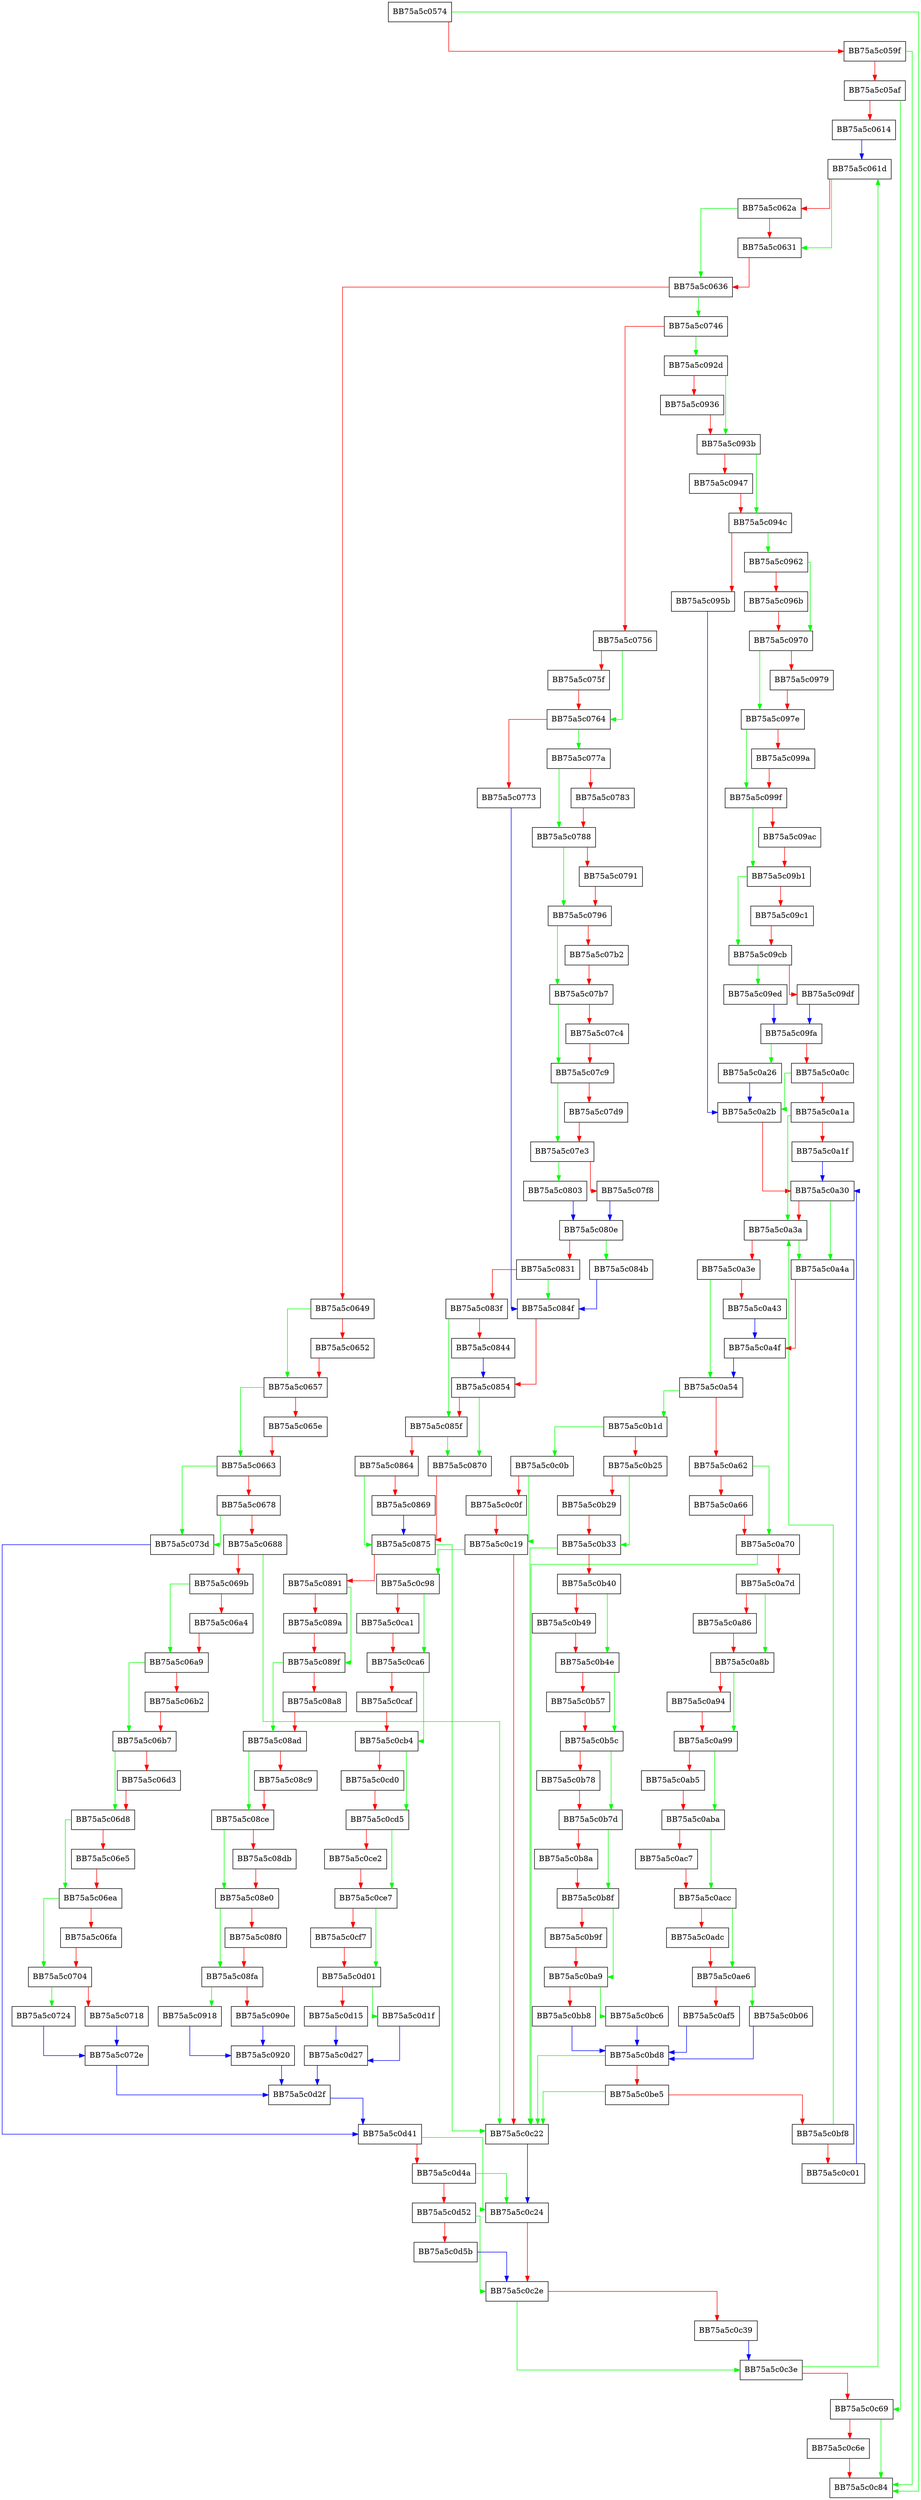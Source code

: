 digraph buildRootCache {
  node [shape="box"];
  graph [splines=ortho];
  BB75a5c0574 -> BB75a5c0c84 [color="green"];
  BB75a5c0574 -> BB75a5c059f [color="red"];
  BB75a5c059f -> BB75a5c0c84 [color="green"];
  BB75a5c059f -> BB75a5c05af [color="red"];
  BB75a5c05af -> BB75a5c0c69 [color="green"];
  BB75a5c05af -> BB75a5c0614 [color="red"];
  BB75a5c0614 -> BB75a5c061d [color="blue"];
  BB75a5c061d -> BB75a5c0631 [color="green"];
  BB75a5c061d -> BB75a5c062a [color="red"];
  BB75a5c062a -> BB75a5c0636 [color="green"];
  BB75a5c062a -> BB75a5c0631 [color="red"];
  BB75a5c0631 -> BB75a5c0636 [color="red"];
  BB75a5c0636 -> BB75a5c0746 [color="green"];
  BB75a5c0636 -> BB75a5c0649 [color="red"];
  BB75a5c0649 -> BB75a5c0657 [color="green"];
  BB75a5c0649 -> BB75a5c0652 [color="red"];
  BB75a5c0652 -> BB75a5c0657 [color="red"];
  BB75a5c0657 -> BB75a5c0663 [color="green"];
  BB75a5c0657 -> BB75a5c065e [color="red"];
  BB75a5c065e -> BB75a5c0663 [color="red"];
  BB75a5c0663 -> BB75a5c073d [color="green"];
  BB75a5c0663 -> BB75a5c0678 [color="red"];
  BB75a5c0678 -> BB75a5c073d [color="green"];
  BB75a5c0678 -> BB75a5c0688 [color="red"];
  BB75a5c0688 -> BB75a5c0c22 [color="green"];
  BB75a5c0688 -> BB75a5c069b [color="red"];
  BB75a5c069b -> BB75a5c06a9 [color="green"];
  BB75a5c069b -> BB75a5c06a4 [color="red"];
  BB75a5c06a4 -> BB75a5c06a9 [color="red"];
  BB75a5c06a9 -> BB75a5c06b7 [color="green"];
  BB75a5c06a9 -> BB75a5c06b2 [color="red"];
  BB75a5c06b2 -> BB75a5c06b7 [color="red"];
  BB75a5c06b7 -> BB75a5c06d8 [color="green"];
  BB75a5c06b7 -> BB75a5c06d3 [color="red"];
  BB75a5c06d3 -> BB75a5c06d8 [color="red"];
  BB75a5c06d8 -> BB75a5c06ea [color="green"];
  BB75a5c06d8 -> BB75a5c06e5 [color="red"];
  BB75a5c06e5 -> BB75a5c06ea [color="red"];
  BB75a5c06ea -> BB75a5c0704 [color="green"];
  BB75a5c06ea -> BB75a5c06fa [color="red"];
  BB75a5c06fa -> BB75a5c0704 [color="red"];
  BB75a5c0704 -> BB75a5c0724 [color="green"];
  BB75a5c0704 -> BB75a5c0718 [color="red"];
  BB75a5c0718 -> BB75a5c072e [color="blue"];
  BB75a5c0724 -> BB75a5c072e [color="blue"];
  BB75a5c072e -> BB75a5c0d2f [color="blue"];
  BB75a5c073d -> BB75a5c0d41 [color="blue"];
  BB75a5c0746 -> BB75a5c092d [color="green"];
  BB75a5c0746 -> BB75a5c0756 [color="red"];
  BB75a5c0756 -> BB75a5c0764 [color="green"];
  BB75a5c0756 -> BB75a5c075f [color="red"];
  BB75a5c075f -> BB75a5c0764 [color="red"];
  BB75a5c0764 -> BB75a5c077a [color="green"];
  BB75a5c0764 -> BB75a5c0773 [color="red"];
  BB75a5c0773 -> BB75a5c084f [color="blue"];
  BB75a5c077a -> BB75a5c0788 [color="green"];
  BB75a5c077a -> BB75a5c0783 [color="red"];
  BB75a5c0783 -> BB75a5c0788 [color="red"];
  BB75a5c0788 -> BB75a5c0796 [color="green"];
  BB75a5c0788 -> BB75a5c0791 [color="red"];
  BB75a5c0791 -> BB75a5c0796 [color="red"];
  BB75a5c0796 -> BB75a5c07b7 [color="green"];
  BB75a5c0796 -> BB75a5c07b2 [color="red"];
  BB75a5c07b2 -> BB75a5c07b7 [color="red"];
  BB75a5c07b7 -> BB75a5c07c9 [color="green"];
  BB75a5c07b7 -> BB75a5c07c4 [color="red"];
  BB75a5c07c4 -> BB75a5c07c9 [color="red"];
  BB75a5c07c9 -> BB75a5c07e3 [color="green"];
  BB75a5c07c9 -> BB75a5c07d9 [color="red"];
  BB75a5c07d9 -> BB75a5c07e3 [color="red"];
  BB75a5c07e3 -> BB75a5c0803 [color="green"];
  BB75a5c07e3 -> BB75a5c07f8 [color="red"];
  BB75a5c07f8 -> BB75a5c080e [color="blue"];
  BB75a5c0803 -> BB75a5c080e [color="blue"];
  BB75a5c080e -> BB75a5c084b [color="green"];
  BB75a5c080e -> BB75a5c0831 [color="red"];
  BB75a5c0831 -> BB75a5c084f [color="green"];
  BB75a5c0831 -> BB75a5c083f [color="red"];
  BB75a5c083f -> BB75a5c085f [color="green"];
  BB75a5c083f -> BB75a5c0844 [color="red"];
  BB75a5c0844 -> BB75a5c0854 [color="blue"];
  BB75a5c084b -> BB75a5c084f [color="blue"];
  BB75a5c084f -> BB75a5c0854 [color="red"];
  BB75a5c0854 -> BB75a5c0870 [color="green"];
  BB75a5c0854 -> BB75a5c085f [color="red"];
  BB75a5c085f -> BB75a5c0870 [color="green"];
  BB75a5c085f -> BB75a5c0864 [color="red"];
  BB75a5c0864 -> BB75a5c0875 [color="green"];
  BB75a5c0864 -> BB75a5c0869 [color="red"];
  BB75a5c0869 -> BB75a5c0875 [color="blue"];
  BB75a5c0870 -> BB75a5c0875 [color="red"];
  BB75a5c0875 -> BB75a5c0c22 [color="green"];
  BB75a5c0875 -> BB75a5c0891 [color="red"];
  BB75a5c0891 -> BB75a5c089f [color="green"];
  BB75a5c0891 -> BB75a5c089a [color="red"];
  BB75a5c089a -> BB75a5c089f [color="red"];
  BB75a5c089f -> BB75a5c08ad [color="green"];
  BB75a5c089f -> BB75a5c08a8 [color="red"];
  BB75a5c08a8 -> BB75a5c08ad [color="red"];
  BB75a5c08ad -> BB75a5c08ce [color="green"];
  BB75a5c08ad -> BB75a5c08c9 [color="red"];
  BB75a5c08c9 -> BB75a5c08ce [color="red"];
  BB75a5c08ce -> BB75a5c08e0 [color="green"];
  BB75a5c08ce -> BB75a5c08db [color="red"];
  BB75a5c08db -> BB75a5c08e0 [color="red"];
  BB75a5c08e0 -> BB75a5c08fa [color="green"];
  BB75a5c08e0 -> BB75a5c08f0 [color="red"];
  BB75a5c08f0 -> BB75a5c08fa [color="red"];
  BB75a5c08fa -> BB75a5c0918 [color="green"];
  BB75a5c08fa -> BB75a5c090e [color="red"];
  BB75a5c090e -> BB75a5c0920 [color="blue"];
  BB75a5c0918 -> BB75a5c0920 [color="blue"];
  BB75a5c0920 -> BB75a5c0d2f [color="blue"];
  BB75a5c092d -> BB75a5c093b [color="green"];
  BB75a5c092d -> BB75a5c0936 [color="red"];
  BB75a5c0936 -> BB75a5c093b [color="red"];
  BB75a5c093b -> BB75a5c094c [color="green"];
  BB75a5c093b -> BB75a5c0947 [color="red"];
  BB75a5c0947 -> BB75a5c094c [color="red"];
  BB75a5c094c -> BB75a5c0962 [color="green"];
  BB75a5c094c -> BB75a5c095b [color="red"];
  BB75a5c095b -> BB75a5c0a2b [color="blue"];
  BB75a5c0962 -> BB75a5c0970 [color="green"];
  BB75a5c0962 -> BB75a5c096b [color="red"];
  BB75a5c096b -> BB75a5c0970 [color="red"];
  BB75a5c0970 -> BB75a5c097e [color="green"];
  BB75a5c0970 -> BB75a5c0979 [color="red"];
  BB75a5c0979 -> BB75a5c097e [color="red"];
  BB75a5c097e -> BB75a5c099f [color="green"];
  BB75a5c097e -> BB75a5c099a [color="red"];
  BB75a5c099a -> BB75a5c099f [color="red"];
  BB75a5c099f -> BB75a5c09b1 [color="green"];
  BB75a5c099f -> BB75a5c09ac [color="red"];
  BB75a5c09ac -> BB75a5c09b1 [color="red"];
  BB75a5c09b1 -> BB75a5c09cb [color="green"];
  BB75a5c09b1 -> BB75a5c09c1 [color="red"];
  BB75a5c09c1 -> BB75a5c09cb [color="red"];
  BB75a5c09cb -> BB75a5c09ed [color="green"];
  BB75a5c09cb -> BB75a5c09df [color="red"];
  BB75a5c09df -> BB75a5c09fa [color="blue"];
  BB75a5c09ed -> BB75a5c09fa [color="blue"];
  BB75a5c09fa -> BB75a5c0a26 [color="green"];
  BB75a5c09fa -> BB75a5c0a0c [color="red"];
  BB75a5c0a0c -> BB75a5c0a2b [color="green"];
  BB75a5c0a0c -> BB75a5c0a1a [color="red"];
  BB75a5c0a1a -> BB75a5c0a3a [color="green"];
  BB75a5c0a1a -> BB75a5c0a1f [color="red"];
  BB75a5c0a1f -> BB75a5c0a30 [color="blue"];
  BB75a5c0a26 -> BB75a5c0a2b [color="blue"];
  BB75a5c0a2b -> BB75a5c0a30 [color="red"];
  BB75a5c0a30 -> BB75a5c0a4a [color="green"];
  BB75a5c0a30 -> BB75a5c0a3a [color="red"];
  BB75a5c0a3a -> BB75a5c0a4a [color="green"];
  BB75a5c0a3a -> BB75a5c0a3e [color="red"];
  BB75a5c0a3e -> BB75a5c0a54 [color="green"];
  BB75a5c0a3e -> BB75a5c0a43 [color="red"];
  BB75a5c0a43 -> BB75a5c0a4f [color="blue"];
  BB75a5c0a4a -> BB75a5c0a4f [color="red"];
  BB75a5c0a4f -> BB75a5c0a54 [color="blue"];
  BB75a5c0a54 -> BB75a5c0b1d [color="green"];
  BB75a5c0a54 -> BB75a5c0a62 [color="red"];
  BB75a5c0a62 -> BB75a5c0a70 [color="green"];
  BB75a5c0a62 -> BB75a5c0a66 [color="red"];
  BB75a5c0a66 -> BB75a5c0a70 [color="red"];
  BB75a5c0a70 -> BB75a5c0c22 [color="green"];
  BB75a5c0a70 -> BB75a5c0a7d [color="red"];
  BB75a5c0a7d -> BB75a5c0a8b [color="green"];
  BB75a5c0a7d -> BB75a5c0a86 [color="red"];
  BB75a5c0a86 -> BB75a5c0a8b [color="red"];
  BB75a5c0a8b -> BB75a5c0a99 [color="green"];
  BB75a5c0a8b -> BB75a5c0a94 [color="red"];
  BB75a5c0a94 -> BB75a5c0a99 [color="red"];
  BB75a5c0a99 -> BB75a5c0aba [color="green"];
  BB75a5c0a99 -> BB75a5c0ab5 [color="red"];
  BB75a5c0ab5 -> BB75a5c0aba [color="red"];
  BB75a5c0aba -> BB75a5c0acc [color="green"];
  BB75a5c0aba -> BB75a5c0ac7 [color="red"];
  BB75a5c0ac7 -> BB75a5c0acc [color="red"];
  BB75a5c0acc -> BB75a5c0ae6 [color="green"];
  BB75a5c0acc -> BB75a5c0adc [color="red"];
  BB75a5c0adc -> BB75a5c0ae6 [color="red"];
  BB75a5c0ae6 -> BB75a5c0b06 [color="green"];
  BB75a5c0ae6 -> BB75a5c0af5 [color="red"];
  BB75a5c0af5 -> BB75a5c0bd8 [color="blue"];
  BB75a5c0b06 -> BB75a5c0bd8 [color="blue"];
  BB75a5c0b1d -> BB75a5c0c0b [color="green"];
  BB75a5c0b1d -> BB75a5c0b25 [color="red"];
  BB75a5c0b25 -> BB75a5c0b33 [color="green"];
  BB75a5c0b25 -> BB75a5c0b29 [color="red"];
  BB75a5c0b29 -> BB75a5c0b33 [color="red"];
  BB75a5c0b33 -> BB75a5c0c22 [color="green"];
  BB75a5c0b33 -> BB75a5c0b40 [color="red"];
  BB75a5c0b40 -> BB75a5c0b4e [color="green"];
  BB75a5c0b40 -> BB75a5c0b49 [color="red"];
  BB75a5c0b49 -> BB75a5c0b4e [color="red"];
  BB75a5c0b4e -> BB75a5c0b5c [color="green"];
  BB75a5c0b4e -> BB75a5c0b57 [color="red"];
  BB75a5c0b57 -> BB75a5c0b5c [color="red"];
  BB75a5c0b5c -> BB75a5c0b7d [color="green"];
  BB75a5c0b5c -> BB75a5c0b78 [color="red"];
  BB75a5c0b78 -> BB75a5c0b7d [color="red"];
  BB75a5c0b7d -> BB75a5c0b8f [color="green"];
  BB75a5c0b7d -> BB75a5c0b8a [color="red"];
  BB75a5c0b8a -> BB75a5c0b8f [color="red"];
  BB75a5c0b8f -> BB75a5c0ba9 [color="green"];
  BB75a5c0b8f -> BB75a5c0b9f [color="red"];
  BB75a5c0b9f -> BB75a5c0ba9 [color="red"];
  BB75a5c0ba9 -> BB75a5c0bc6 [color="green"];
  BB75a5c0ba9 -> BB75a5c0bb8 [color="red"];
  BB75a5c0bb8 -> BB75a5c0bd8 [color="blue"];
  BB75a5c0bc6 -> BB75a5c0bd8 [color="blue"];
  BB75a5c0bd8 -> BB75a5c0c22 [color="green"];
  BB75a5c0bd8 -> BB75a5c0be5 [color="red"];
  BB75a5c0be5 -> BB75a5c0c22 [color="green"];
  BB75a5c0be5 -> BB75a5c0bf8 [color="red"];
  BB75a5c0bf8 -> BB75a5c0a3a [color="green"];
  BB75a5c0bf8 -> BB75a5c0c01 [color="red"];
  BB75a5c0c01 -> BB75a5c0a30 [color="blue"];
  BB75a5c0c0b -> BB75a5c0c19 [color="green"];
  BB75a5c0c0b -> BB75a5c0c0f [color="red"];
  BB75a5c0c0f -> BB75a5c0c19 [color="red"];
  BB75a5c0c19 -> BB75a5c0c98 [color="green"];
  BB75a5c0c19 -> BB75a5c0c22 [color="red"];
  BB75a5c0c22 -> BB75a5c0c24 [color="blue"];
  BB75a5c0c24 -> BB75a5c0c2e [color="red"];
  BB75a5c0c2e -> BB75a5c0c3e [color="green"];
  BB75a5c0c2e -> BB75a5c0c39 [color="red"];
  BB75a5c0c39 -> BB75a5c0c3e [color="blue"];
  BB75a5c0c3e -> BB75a5c061d [color="green"];
  BB75a5c0c3e -> BB75a5c0c69 [color="red"];
  BB75a5c0c69 -> BB75a5c0c84 [color="green"];
  BB75a5c0c69 -> BB75a5c0c6e [color="red"];
  BB75a5c0c6e -> BB75a5c0c84 [color="red"];
  BB75a5c0c98 -> BB75a5c0ca6 [color="green"];
  BB75a5c0c98 -> BB75a5c0ca1 [color="red"];
  BB75a5c0ca1 -> BB75a5c0ca6 [color="red"];
  BB75a5c0ca6 -> BB75a5c0cb4 [color="green"];
  BB75a5c0ca6 -> BB75a5c0caf [color="red"];
  BB75a5c0caf -> BB75a5c0cb4 [color="red"];
  BB75a5c0cb4 -> BB75a5c0cd5 [color="green"];
  BB75a5c0cb4 -> BB75a5c0cd0 [color="red"];
  BB75a5c0cd0 -> BB75a5c0cd5 [color="red"];
  BB75a5c0cd5 -> BB75a5c0ce7 [color="green"];
  BB75a5c0cd5 -> BB75a5c0ce2 [color="red"];
  BB75a5c0ce2 -> BB75a5c0ce7 [color="red"];
  BB75a5c0ce7 -> BB75a5c0d01 [color="green"];
  BB75a5c0ce7 -> BB75a5c0cf7 [color="red"];
  BB75a5c0cf7 -> BB75a5c0d01 [color="red"];
  BB75a5c0d01 -> BB75a5c0d1f [color="green"];
  BB75a5c0d01 -> BB75a5c0d15 [color="red"];
  BB75a5c0d15 -> BB75a5c0d27 [color="blue"];
  BB75a5c0d1f -> BB75a5c0d27 [color="blue"];
  BB75a5c0d27 -> BB75a5c0d2f [color="blue"];
  BB75a5c0d2f -> BB75a5c0d41 [color="blue"];
  BB75a5c0d41 -> BB75a5c0c24 [color="green"];
  BB75a5c0d41 -> BB75a5c0d4a [color="red"];
  BB75a5c0d4a -> BB75a5c0c24 [color="green"];
  BB75a5c0d4a -> BB75a5c0d52 [color="red"];
  BB75a5c0d52 -> BB75a5c0c2e [color="green"];
  BB75a5c0d52 -> BB75a5c0d5b [color="red"];
  BB75a5c0d5b -> BB75a5c0c2e [color="blue"];
}